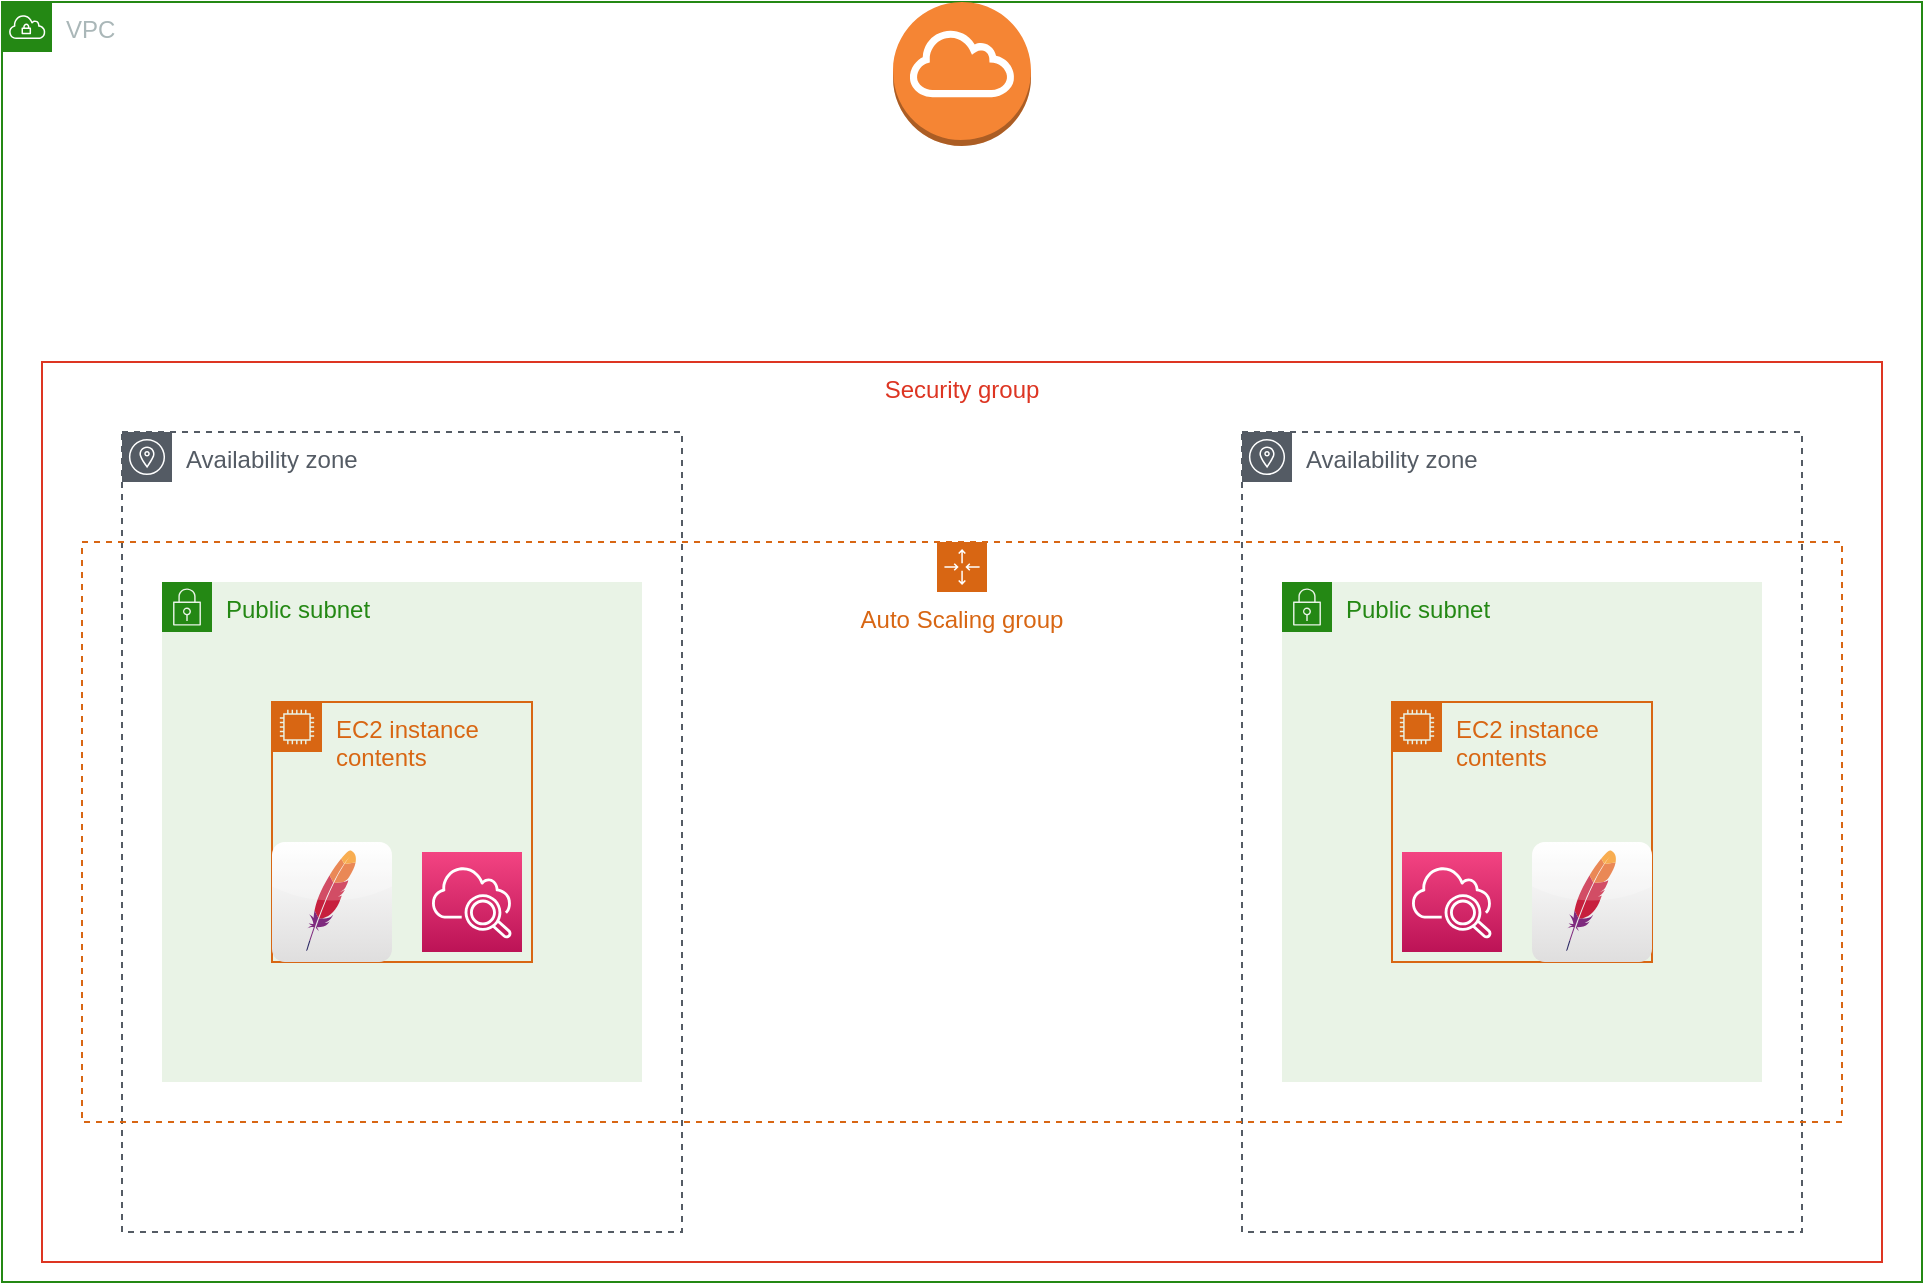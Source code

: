 <mxfile version="18.0.7" type="github">
  <diagram id="wcB_2DqvTl7r4s53cuPb" name="Page-1">
    <mxGraphModel dx="1555" dy="1087" grid="1" gridSize="10" guides="1" tooltips="1" connect="1" arrows="1" fold="1" page="1" pageScale="1" pageWidth="1169" pageHeight="827" math="0" shadow="0">
      <root>
        <mxCell id="0" />
        <mxCell id="1" parent="0" />
        <mxCell id="sLKFXwDaE2JDsyeAv3j4-3" value="VPC" style="points=[[0,0],[0.25,0],[0.5,0],[0.75,0],[1,0],[1,0.25],[1,0.5],[1,0.75],[1,1],[0.75,1],[0.5,1],[0.25,1],[0,1],[0,0.75],[0,0.5],[0,0.25]];outlineConnect=0;gradientColor=none;html=1;whiteSpace=wrap;fontSize=12;fontStyle=0;container=1;pointerEvents=0;collapsible=0;recursiveResize=0;shape=mxgraph.aws4.group;grIcon=mxgraph.aws4.group_vpc;strokeColor=#248814;fillColor=none;verticalAlign=top;align=left;spacingLeft=30;fontColor=#AAB7B8;dashed=0;" vertex="1" parent="1">
          <mxGeometry x="120" y="80" width="960" height="640" as="geometry" />
        </mxCell>
        <mxCell id="sLKFXwDaE2JDsyeAv3j4-13" value="Availability zone" style="sketch=0;outlineConnect=0;gradientColor=none;html=1;whiteSpace=wrap;fontSize=12;fontStyle=0;shape=mxgraph.aws4.group;grIcon=mxgraph.aws4.group_availability_zone;strokeColor=#545B64;fillColor=none;verticalAlign=top;align=left;spacingLeft=30;fontColor=#545B64;dashed=1;" vertex="1" parent="sLKFXwDaE2JDsyeAv3j4-3">
          <mxGeometry x="60" y="215" width="280" height="400" as="geometry" />
        </mxCell>
        <mxCell id="sLKFXwDaE2JDsyeAv3j4-14" value="Availability zone" style="sketch=0;outlineConnect=0;gradientColor=none;html=1;whiteSpace=wrap;fontSize=12;fontStyle=0;shape=mxgraph.aws4.group;grIcon=mxgraph.aws4.group_availability_zone;strokeColor=#545B64;fillColor=none;verticalAlign=top;align=left;spacingLeft=30;fontColor=#545B64;dashed=1;" vertex="1" parent="sLKFXwDaE2JDsyeAv3j4-3">
          <mxGeometry x="620" y="215" width="280" height="400" as="geometry" />
        </mxCell>
        <mxCell id="sLKFXwDaE2JDsyeAv3j4-15" value="Security group" style="fillColor=none;strokeColor=#DD3522;verticalAlign=top;fontStyle=0;fontColor=#DD3522;" vertex="1" parent="sLKFXwDaE2JDsyeAv3j4-3">
          <mxGeometry x="20" y="180" width="920" height="450" as="geometry" />
        </mxCell>
        <mxCell id="sLKFXwDaE2JDsyeAv3j4-4" value="Public subnet" style="points=[[0,0],[0.25,0],[0.5,0],[0.75,0],[1,0],[1,0.25],[1,0.5],[1,0.75],[1,1],[0.75,1],[0.5,1],[0.25,1],[0,1],[0,0.75],[0,0.5],[0,0.25]];outlineConnect=0;gradientColor=none;html=1;whiteSpace=wrap;fontSize=12;fontStyle=0;container=1;pointerEvents=0;collapsible=0;recursiveResize=0;shape=mxgraph.aws4.group;grIcon=mxgraph.aws4.group_security_group;grStroke=0;strokeColor=#248814;fillColor=#E9F3E6;verticalAlign=top;align=left;spacingLeft=30;fontColor=#248814;dashed=0;" vertex="1" parent="sLKFXwDaE2JDsyeAv3j4-3">
          <mxGeometry x="80" y="290" width="240" height="250" as="geometry" />
        </mxCell>
        <mxCell id="sLKFXwDaE2JDsyeAv3j4-5" value="Public subnet" style="points=[[0,0],[0.25,0],[0.5,0],[0.75,0],[1,0],[1,0.25],[1,0.5],[1,0.75],[1,1],[0.75,1],[0.5,1],[0.25,1],[0,1],[0,0.75],[0,0.5],[0,0.25]];outlineConnect=0;gradientColor=none;html=1;whiteSpace=wrap;fontSize=12;fontStyle=0;container=1;pointerEvents=0;collapsible=0;recursiveResize=0;shape=mxgraph.aws4.group;grIcon=mxgraph.aws4.group_security_group;grStroke=0;strokeColor=#248814;fillColor=#E9F3E6;verticalAlign=top;align=left;spacingLeft=30;fontColor=#248814;dashed=0;" vertex="1" parent="sLKFXwDaE2JDsyeAv3j4-3">
          <mxGeometry x="640" y="290" width="240" height="250" as="geometry" />
        </mxCell>
        <mxCell id="sLKFXwDaE2JDsyeAv3j4-6" value="Auto Scaling group" style="points=[[0,0],[0.25,0],[0.5,0],[0.75,0],[1,0],[1,0.25],[1,0.5],[1,0.75],[1,1],[0.75,1],[0.5,1],[0.25,1],[0,1],[0,0.75],[0,0.5],[0,0.25]];outlineConnect=0;gradientColor=none;html=1;whiteSpace=wrap;fontSize=12;fontStyle=0;container=1;pointerEvents=0;collapsible=0;recursiveResize=0;shape=mxgraph.aws4.groupCenter;grIcon=mxgraph.aws4.group_auto_scaling_group;grStroke=1;strokeColor=#D86613;fillColor=none;verticalAlign=top;align=center;fontColor=#D86613;dashed=1;spacingTop=25;" vertex="1" parent="sLKFXwDaE2JDsyeAv3j4-3">
          <mxGeometry x="40" y="270" width="880" height="290" as="geometry" />
        </mxCell>
        <mxCell id="sLKFXwDaE2JDsyeAv3j4-7" value="EC2 instance contents" style="points=[[0,0],[0.25,0],[0.5,0],[0.75,0],[1,0],[1,0.25],[1,0.5],[1,0.75],[1,1],[0.75,1],[0.5,1],[0.25,1],[0,1],[0,0.75],[0,0.5],[0,0.25]];outlineConnect=0;gradientColor=none;html=1;whiteSpace=wrap;fontSize=12;fontStyle=0;container=1;pointerEvents=0;collapsible=0;recursiveResize=0;shape=mxgraph.aws4.group;grIcon=mxgraph.aws4.group_ec2_instance_contents;strokeColor=#D86613;fillColor=none;verticalAlign=top;align=left;spacingLeft=30;fontColor=#D86613;dashed=0;" vertex="1" parent="sLKFXwDaE2JDsyeAv3j4-6">
          <mxGeometry x="95" y="80" width="130" height="130.0" as="geometry" />
        </mxCell>
        <mxCell id="sLKFXwDaE2JDsyeAv3j4-8" value="EC2 instance contents" style="points=[[0,0],[0.25,0],[0.5,0],[0.75,0],[1,0],[1,0.25],[1,0.5],[1,0.75],[1,1],[0.75,1],[0.5,1],[0.25,1],[0,1],[0,0.75],[0,0.5],[0,0.25]];outlineConnect=0;gradientColor=none;html=1;whiteSpace=wrap;fontSize=12;fontStyle=0;container=1;pointerEvents=0;collapsible=0;recursiveResize=0;shape=mxgraph.aws4.group;grIcon=mxgraph.aws4.group_ec2_instance_contents;strokeColor=#D86613;fillColor=none;verticalAlign=top;align=left;spacingLeft=30;fontColor=#D86613;dashed=0;" vertex="1" parent="sLKFXwDaE2JDsyeAv3j4-6">
          <mxGeometry x="655" y="80" width="130" height="130.0" as="geometry" />
        </mxCell>
        <mxCell id="sLKFXwDaE2JDsyeAv3j4-17" value="" style="sketch=0;points=[[0,0,0],[0.25,0,0],[0.5,0,0],[0.75,0,0],[1,0,0],[0,1,0],[0.25,1,0],[0.5,1,0],[0.75,1,0],[1,1,0],[0,0.25,0],[0,0.5,0],[0,0.75,0],[1,0.25,0],[1,0.5,0],[1,0.75,0]];points=[[0,0,0],[0.25,0,0],[0.5,0,0],[0.75,0,0],[1,0,0],[0,1,0],[0.25,1,0],[0.5,1,0],[0.75,1,0],[1,1,0],[0,0.25,0],[0,0.5,0],[0,0.75,0],[1,0.25,0],[1,0.5,0],[1,0.75,0]];outlineConnect=0;fontColor=#232F3E;gradientColor=#F34482;gradientDirection=north;fillColor=#BC1356;strokeColor=#ffffff;dashed=0;verticalLabelPosition=bottom;verticalAlign=top;align=center;html=1;fontSize=12;fontStyle=0;aspect=fixed;shape=mxgraph.aws4.resourceIcon;resIcon=mxgraph.aws4.cloudwatch_2;" vertex="1" parent="sLKFXwDaE2JDsyeAv3j4-8">
          <mxGeometry x="5" y="75" width="50" height="50" as="geometry" />
        </mxCell>
        <mxCell id="sLKFXwDaE2JDsyeAv3j4-9" value="" style="dashed=0;outlineConnect=0;html=1;align=center;labelPosition=center;verticalLabelPosition=bottom;verticalAlign=top;shape=mxgraph.webicons.apache;gradientColor=#DFDEDE" vertex="1" parent="sLKFXwDaE2JDsyeAv3j4-3">
          <mxGeometry x="135" y="420" width="60" height="60" as="geometry" />
        </mxCell>
        <mxCell id="sLKFXwDaE2JDsyeAv3j4-12" value="" style="dashed=0;outlineConnect=0;html=1;align=center;labelPosition=center;verticalLabelPosition=bottom;verticalAlign=top;shape=mxgraph.webicons.apache;gradientColor=#DFDEDE" vertex="1" parent="sLKFXwDaE2JDsyeAv3j4-3">
          <mxGeometry x="765" y="420" width="60" height="60" as="geometry" />
        </mxCell>
        <mxCell id="sLKFXwDaE2JDsyeAv3j4-18" value="" style="sketch=0;points=[[0,0,0],[0.25,0,0],[0.5,0,0],[0.75,0,0],[1,0,0],[0,1,0],[0.25,1,0],[0.5,1,0],[0.75,1,0],[1,1,0],[0,0.25,0],[0,0.5,0],[0,0.75,0],[1,0.25,0],[1,0.5,0],[1,0.75,0]];points=[[0,0,0],[0.25,0,0],[0.5,0,0],[0.75,0,0],[1,0,0],[0,1,0],[0.25,1,0],[0.5,1,0],[0.75,1,0],[1,1,0],[0,0.25,0],[0,0.5,0],[0,0.75,0],[1,0.25,0],[1,0.5,0],[1,0.75,0]];outlineConnect=0;fontColor=#232F3E;gradientColor=#F34482;gradientDirection=north;fillColor=#BC1356;strokeColor=#ffffff;dashed=0;verticalLabelPosition=bottom;verticalAlign=top;align=center;html=1;fontSize=12;fontStyle=0;aspect=fixed;shape=mxgraph.aws4.resourceIcon;resIcon=mxgraph.aws4.cloudwatch_2;" vertex="1" parent="sLKFXwDaE2JDsyeAv3j4-3">
          <mxGeometry x="210" y="425" width="50" height="50" as="geometry" />
        </mxCell>
        <mxCell id="sLKFXwDaE2JDsyeAv3j4-19" value="" style="outlineConnect=0;dashed=0;verticalLabelPosition=bottom;verticalAlign=top;align=center;html=1;shape=mxgraph.aws3.internet_gateway;fillColor=#F58534;gradientColor=none;" vertex="1" parent="sLKFXwDaE2JDsyeAv3j4-3">
          <mxGeometry x="445.5" width="69" height="72" as="geometry" />
        </mxCell>
      </root>
    </mxGraphModel>
  </diagram>
</mxfile>
